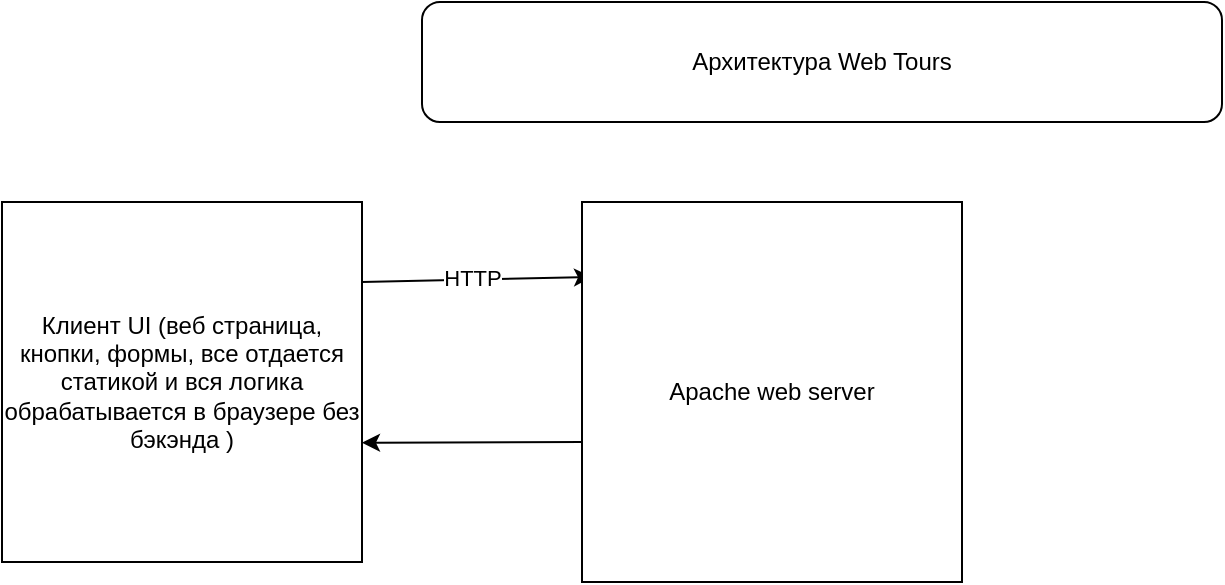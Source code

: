 <mxfile version="21.8.2" type="github">
  <diagram name="Страница — 1" id="bypFX0cN5ny5cvLNbwUw">
    <mxGraphModel dx="1050" dy="542" grid="1" gridSize="10" guides="1" tooltips="1" connect="1" arrows="1" fold="1" page="1" pageScale="1" pageWidth="1169" pageHeight="827" math="0" shadow="0">
      <root>
        <mxCell id="0" />
        <mxCell id="1" parent="0" />
        <mxCell id="SbIMPYCf5qLRGxNVQ4uK-1" value="Клиент UI (веб страница, кнопки, формы, все отдается статикой и вся логика обрабатывается в браузере без бэкэнда )" style="whiteSpace=wrap;html=1;aspect=fixed;" vertex="1" parent="1">
          <mxGeometry x="70" y="120" width="180" height="180" as="geometry" />
        </mxCell>
        <mxCell id="SbIMPYCf5qLRGxNVQ4uK-2" value="" style="endArrow=classic;html=1;rounded=0;exitX=1;exitY=0.222;exitDx=0;exitDy=0;exitPerimeter=0;entryX=0;entryY=0.25;entryDx=0;entryDy=0;" edge="1" parent="1" source="SbIMPYCf5qLRGxNVQ4uK-1">
          <mxGeometry width="50" height="50" relative="1" as="geometry">
            <mxPoint x="250" y="190" as="sourcePoint" />
            <mxPoint x="365" y="157.5" as="targetPoint" />
            <Array as="points" />
          </mxGeometry>
        </mxCell>
        <mxCell id="SbIMPYCf5qLRGxNVQ4uK-3" value="HTTP" style="edgeLabel;html=1;align=center;verticalAlign=middle;resizable=0;points=[];" vertex="1" connectable="0" parent="SbIMPYCf5qLRGxNVQ4uK-2">
          <mxGeometry x="-0.049" y="1" relative="1" as="geometry">
            <mxPoint as="offset" />
          </mxGeometry>
        </mxCell>
        <mxCell id="SbIMPYCf5qLRGxNVQ4uK-6" value="" style="endArrow=classic;html=1;rounded=0;entryX=1.022;entryY=0.891;entryDx=0;entryDy=0;entryPerimeter=0;" edge="1" parent="1">
          <mxGeometry width="50" height="50" relative="1" as="geometry">
            <mxPoint x="360" y="240" as="sourcePoint" />
            <mxPoint x="250.0" y="240.38" as="targetPoint" />
          </mxGeometry>
        </mxCell>
        <mxCell id="SbIMPYCf5qLRGxNVQ4uK-7" value="Apache web server" style="whiteSpace=wrap;html=1;aspect=fixed;" vertex="1" parent="1">
          <mxGeometry x="360" y="120" width="190" height="190" as="geometry" />
        </mxCell>
        <mxCell id="SbIMPYCf5qLRGxNVQ4uK-14" value="Архитектура Web Tours" style="rounded=1;whiteSpace=wrap;html=1;" vertex="1" parent="1">
          <mxGeometry x="280" y="20" width="400" height="60" as="geometry" />
        </mxCell>
      </root>
    </mxGraphModel>
  </diagram>
</mxfile>
